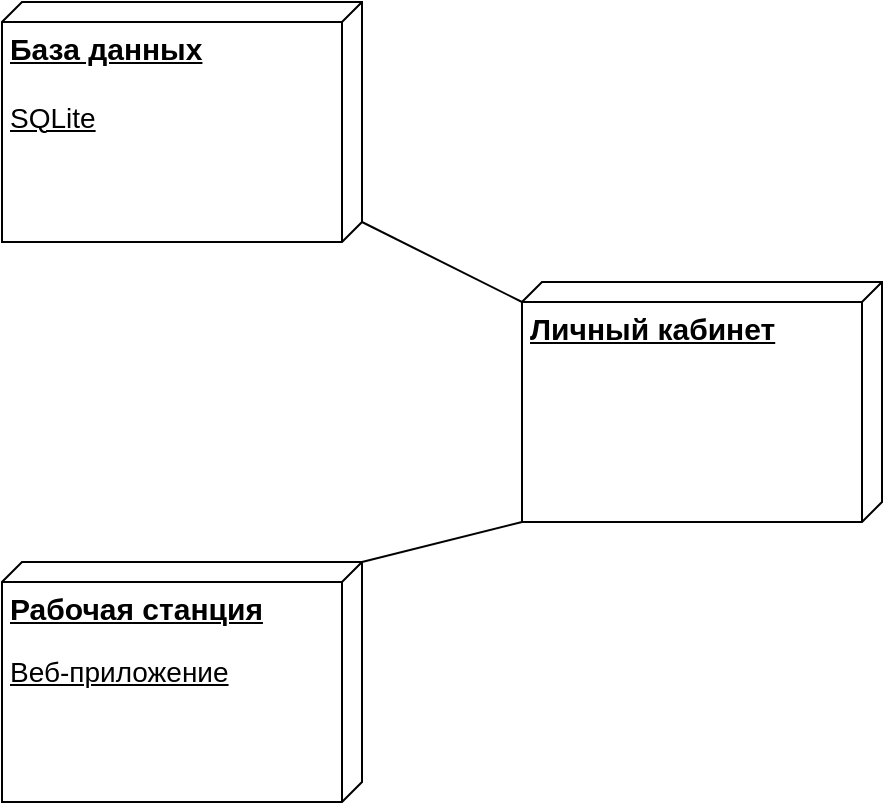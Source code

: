 <mxfile version="27.1.4">
  <diagram name="Страница — 1" id="sDyPfZa4o75FltWUDuEy">
    <mxGraphModel dx="1043" dy="578" grid="1" gridSize="10" guides="1" tooltips="1" connect="1" arrows="1" fold="1" page="1" pageScale="1" pageWidth="827" pageHeight="1169" math="0" shadow="0">
      <root>
        <mxCell id="0" />
        <mxCell id="1" parent="0" />
        <mxCell id="bvIYKApIhO2hXJUBfOdK-1" value="&lt;font style=&quot;&quot;&gt;&lt;b style=&quot;font-size: 15px;&quot;&gt;База данных&lt;/b&gt;&lt;br&gt;&lt;font style=&quot;font-size: 14px;&quot;&gt;&lt;br&gt;SQLite&lt;/font&gt;&lt;/font&gt;" style="verticalAlign=top;align=left;spacingTop=8;spacingLeft=2;spacingRight=12;shape=cube;size=10;direction=south;fontStyle=4;html=1;whiteSpace=wrap;" vertex="1" parent="1">
          <mxGeometry x="220" y="50" width="180" height="120" as="geometry" />
        </mxCell>
        <mxCell id="bvIYKApIhO2hXJUBfOdK-2" value="&lt;b style=&quot;font-size: 15px;&quot;&gt;Рабочая станция&lt;/b&gt;&lt;br&gt;&lt;br&gt;&lt;font style=&quot;font-size: 14px;&quot;&gt;Веб-приложение&lt;/font&gt;" style="verticalAlign=top;align=left;spacingTop=8;spacingLeft=2;spacingRight=12;shape=cube;size=10;direction=south;fontStyle=4;html=1;whiteSpace=wrap;" vertex="1" parent="1">
          <mxGeometry x="220" y="330" width="180" height="120" as="geometry" />
        </mxCell>
        <mxCell id="bvIYKApIhO2hXJUBfOdK-3" value="&lt;span style=&quot;font-size: 15px;&quot;&gt;&lt;b&gt;Личный кабинет&lt;/b&gt;&lt;/span&gt;" style="verticalAlign=top;align=left;spacingTop=8;spacingLeft=2;spacingRight=12;shape=cube;size=10;direction=south;fontStyle=4;html=1;whiteSpace=wrap;" vertex="1" parent="1">
          <mxGeometry x="480" y="190" width="180" height="120" as="geometry" />
        </mxCell>
        <mxCell id="bvIYKApIhO2hXJUBfOdK-4" value="" style="endArrow=none;html=1;rounded=0;exitX=0;exitY=0;exitDx=0;exitDy=0;exitPerimeter=0;entryX=1;entryY=1;entryDx=0;entryDy=0;entryPerimeter=0;" edge="1" parent="1" source="bvIYKApIhO2hXJUBfOdK-2" target="bvIYKApIhO2hXJUBfOdK-3">
          <mxGeometry width="50" height="50" relative="1" as="geometry">
            <mxPoint x="540" y="450" as="sourcePoint" />
            <mxPoint x="590" y="400" as="targetPoint" />
          </mxGeometry>
        </mxCell>
        <mxCell id="bvIYKApIhO2hXJUBfOdK-6" value="" style="endArrow=none;html=1;rounded=0;entryX=0;entryY=0;entryDx=10;entryDy=180;entryPerimeter=0;exitX=0;exitY=0;exitDx=110;exitDy=0;exitPerimeter=0;" edge="1" parent="1" source="bvIYKApIhO2hXJUBfOdK-1" target="bvIYKApIhO2hXJUBfOdK-3">
          <mxGeometry width="50" height="50" relative="1" as="geometry">
            <mxPoint x="310" y="320" as="sourcePoint" />
            <mxPoint x="360" y="270" as="targetPoint" />
          </mxGeometry>
        </mxCell>
      </root>
    </mxGraphModel>
  </diagram>
</mxfile>
